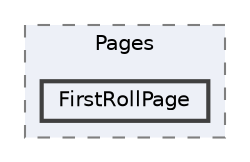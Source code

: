 digraph "Bloberts/Scripts/UI/Pages/FirstRollPage"
{
 // LATEX_PDF_SIZE
  bgcolor="transparent";
  edge [fontname=Helvetica,fontsize=10,labelfontname=Helvetica,labelfontsize=10];
  node [fontname=Helvetica,fontsize=10,shape=box,height=0.2,width=0.4];
  compound=true
  subgraph clusterdir_0ec4a9d89eea34853c2ecb2ecdbd9dde {
    graph [ bgcolor="#edf0f7", pencolor="grey50", label="Pages", fontname=Helvetica,fontsize=10 style="filled,dashed", URL="dir_0ec4a9d89eea34853c2ecb2ecdbd9dde.html",tooltip=""]
  dir_63155815de4667e7505391e3fa0d9c3f [label="FirstRollPage", fillcolor="#edf0f7", color="grey25", style="filled,bold", URL="dir_63155815de4667e7505391e3fa0d9c3f.html",tooltip=""];
  }
}
